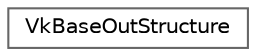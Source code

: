 digraph "类继承关系图"
{
 // LATEX_PDF_SIZE
  bgcolor="transparent";
  edge [fontname=Helvetica,fontsize=10,labelfontname=Helvetica,labelfontsize=10];
  node [fontname=Helvetica,fontsize=10,shape=box,height=0.2,width=0.4];
  rankdir="LR";
  Node0 [id="Node000000",label="VkBaseOutStructure",height=0.2,width=0.4,color="grey40", fillcolor="white", style="filled",URL="$struct_vk_base_out_structure.html",tooltip=" "];
}

